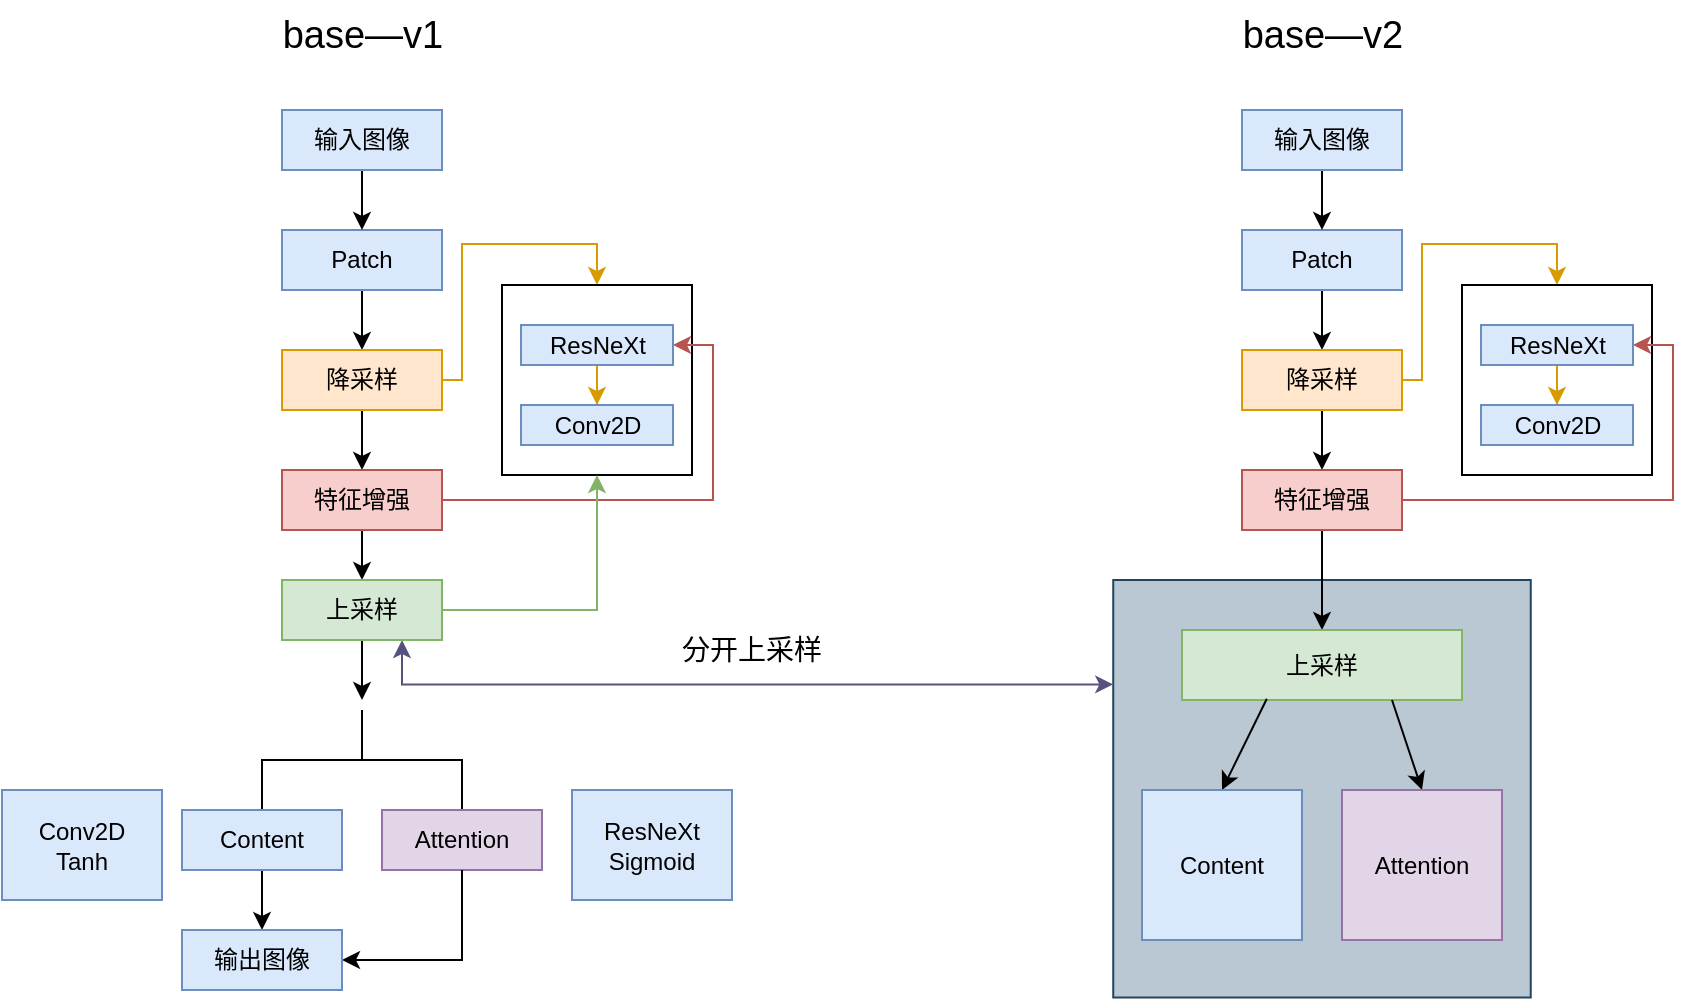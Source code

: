 <mxfile version="16.5.1" type="device"><diagram id="U7cci7hzwSMAmewQzS50" name="第 1 页"><mxGraphModel dx="1997" dy="731" grid="1" gridSize="5" guides="1" tooltips="1" connect="1" arrows="1" fold="1" page="1" pageScale="1" pageWidth="827" pageHeight="1169" background="none" math="0" shadow="0"><root><mxCell id="0"/><mxCell id="1" parent="0"/><mxCell id="PmEDwuonKdhk83vYloXX-67" value="" style="whiteSpace=wrap;html=1;aspect=fixed;strokeWidth=1;fillColor=#bac8d3;strokeColor=#23445d;" vertex="1" parent="1"><mxGeometry x="350.62" y="335" width="208.75" height="208.75" as="geometry"/></mxCell><mxCell id="PmEDwuonKdhk83vYloXX-3" style="edgeStyle=orthogonalEdgeStyle;rounded=0;orthogonalLoop=1;jettySize=auto;html=1;exitX=0.5;exitY=1;exitDx=0;exitDy=0;" edge="1" parent="1" source="PmEDwuonKdhk83vYloXX-1" target="PmEDwuonKdhk83vYloXX-4"><mxGeometry relative="1" as="geometry"><mxPoint x="-25" y="230" as="targetPoint"/></mxGeometry></mxCell><mxCell id="PmEDwuonKdhk83vYloXX-1" value="Patch" style="rounded=0;whiteSpace=wrap;html=1;fillColor=#dae8fc;strokeColor=#6c8ebf;" vertex="1" parent="1"><mxGeometry x="-65" y="160" width="80" height="30" as="geometry"/></mxCell><mxCell id="PmEDwuonKdhk83vYloXX-13" value="" style="edgeStyle=orthogonalEdgeStyle;rounded=0;orthogonalLoop=1;jettySize=auto;html=1;" edge="1" parent="1" source="PmEDwuonKdhk83vYloXX-4" target="PmEDwuonKdhk83vYloXX-12"><mxGeometry relative="1" as="geometry"/></mxCell><mxCell id="PmEDwuonKdhk83vYloXX-19" style="edgeStyle=orthogonalEdgeStyle;rounded=0;orthogonalLoop=1;jettySize=auto;html=1;entryX=0.5;entryY=0;entryDx=0;entryDy=0;fillColor=#ffe6cc;strokeColor=#d79b00;" edge="1" parent="1" source="PmEDwuonKdhk83vYloXX-4" target="PmEDwuonKdhk83vYloXX-6"><mxGeometry relative="1" as="geometry"><Array as="points"><mxPoint x="25" y="235"/><mxPoint x="25" y="167"/><mxPoint x="92" y="167"/></Array></mxGeometry></mxCell><mxCell id="PmEDwuonKdhk83vYloXX-4" value="降采样" style="rounded=0;whiteSpace=wrap;html=1;fillColor=#ffe6cc;strokeColor=#d79b00;" vertex="1" parent="1"><mxGeometry x="-65" y="220" width="80" height="30" as="geometry"/></mxCell><mxCell id="PmEDwuonKdhk83vYloXX-6" value="" style="whiteSpace=wrap;html=1;aspect=fixed;" vertex="1" parent="1"><mxGeometry x="45" y="187.5" width="95" height="95" as="geometry"/></mxCell><mxCell id="PmEDwuonKdhk83vYloXX-10" value="" style="edgeStyle=orthogonalEdgeStyle;rounded=0;orthogonalLoop=1;jettySize=auto;html=1;fillColor=#ffe6cc;strokeColor=#d79b00;" edge="1" parent="1" source="PmEDwuonKdhk83vYloXX-7" target="PmEDwuonKdhk83vYloXX-9"><mxGeometry relative="1" as="geometry"/></mxCell><mxCell id="PmEDwuonKdhk83vYloXX-7" value="ResNeXt" style="rounded=0;whiteSpace=wrap;html=1;fillColor=#dae8fc;strokeColor=#6c8ebf;" vertex="1" parent="1"><mxGeometry x="54.5" y="207.5" width="76" height="20" as="geometry"/></mxCell><mxCell id="PmEDwuonKdhk83vYloXX-9" value="Conv2D" style="whiteSpace=wrap;html=1;fillColor=#dae8fc;strokeColor=#6c8ebf;rounded=0;" vertex="1" parent="1"><mxGeometry x="54.5" y="247.5" width="76" height="20" as="geometry"/></mxCell><mxCell id="PmEDwuonKdhk83vYloXX-17" value="" style="edgeStyle=orthogonalEdgeStyle;rounded=0;orthogonalLoop=1;jettySize=auto;html=1;entryX=1;entryY=0.5;entryDx=0;entryDy=0;fillColor=#f8cecc;strokeColor=#b85450;" edge="1" parent="1" source="PmEDwuonKdhk83vYloXX-12" target="PmEDwuonKdhk83vYloXX-7"><mxGeometry relative="1" as="geometry"/></mxCell><mxCell id="PmEDwuonKdhk83vYloXX-21" value="" style="edgeStyle=orthogonalEdgeStyle;rounded=0;orthogonalLoop=1;jettySize=auto;html=1;" edge="1" parent="1" source="PmEDwuonKdhk83vYloXX-12" target="PmEDwuonKdhk83vYloXX-20"><mxGeometry relative="1" as="geometry"/></mxCell><mxCell id="PmEDwuonKdhk83vYloXX-12" value="特征增强" style="whiteSpace=wrap;html=1;fillColor=#f8cecc;strokeColor=#b85450;rounded=0;" vertex="1" parent="1"><mxGeometry x="-65" y="280" width="80" height="30" as="geometry"/></mxCell><mxCell id="PmEDwuonKdhk83vYloXX-15" style="edgeStyle=orthogonalEdgeStyle;rounded=0;orthogonalLoop=1;jettySize=auto;html=1;entryX=0.5;entryY=0;entryDx=0;entryDy=0;" edge="1" parent="1" source="PmEDwuonKdhk83vYloXX-14" target="PmEDwuonKdhk83vYloXX-1"><mxGeometry relative="1" as="geometry"/></mxCell><mxCell id="PmEDwuonKdhk83vYloXX-14" value="输入图像" style="rounded=0;whiteSpace=wrap;html=1;fillColor=#dae8fc;strokeColor=#6c8ebf;" vertex="1" parent="1"><mxGeometry x="-65" y="100" width="80" height="30" as="geometry"/></mxCell><mxCell id="PmEDwuonKdhk83vYloXX-22" style="edgeStyle=orthogonalEdgeStyle;rounded=0;orthogonalLoop=1;jettySize=auto;html=1;entryX=0.5;entryY=1;entryDx=0;entryDy=0;fillColor=#d5e8d4;strokeColor=#82b366;" edge="1" parent="1" source="PmEDwuonKdhk83vYloXX-20" target="PmEDwuonKdhk83vYloXX-6"><mxGeometry relative="1" as="geometry"/></mxCell><mxCell id="PmEDwuonKdhk83vYloXX-23" style="edgeStyle=orthogonalEdgeStyle;rounded=0;orthogonalLoop=1;jettySize=auto;html=1;" edge="1" parent="1" source="PmEDwuonKdhk83vYloXX-20"><mxGeometry relative="1" as="geometry"><mxPoint x="-25" y="395" as="targetPoint"/></mxGeometry></mxCell><mxCell id="PmEDwuonKdhk83vYloXX-71" style="edgeStyle=orthogonalEdgeStyle;rounded=0;orthogonalLoop=1;jettySize=auto;html=1;exitX=0.75;exitY=1;exitDx=0;exitDy=0;entryX=0;entryY=0.25;entryDx=0;entryDy=0;fontSize=19;fillColor=#d0cee2;strokeColor=#56517e;startArrow=classic;startFill=1;" edge="1" parent="1" source="PmEDwuonKdhk83vYloXX-20" target="PmEDwuonKdhk83vYloXX-67"><mxGeometry relative="1" as="geometry"/></mxCell><mxCell id="PmEDwuonKdhk83vYloXX-20" value="上采样" style="whiteSpace=wrap;html=1;fillColor=#d5e8d4;strokeColor=#82b366;rounded=0;" vertex="1" parent="1"><mxGeometry x="-65" y="335" width="80" height="30" as="geometry"/></mxCell><mxCell id="PmEDwuonKdhk83vYloXX-24" value="" style="strokeWidth=1;html=1;shape=mxgraph.flowchart.annotation_2;align=left;labelPosition=right;pointerEvents=1;rotation=90;" vertex="1" parent="1"><mxGeometry x="-50" y="375" width="50" height="100" as="geometry"/></mxCell><mxCell id="PmEDwuonKdhk83vYloXX-27" style="edgeStyle=orthogonalEdgeStyle;rounded=0;orthogonalLoop=1;jettySize=auto;html=1;exitX=0.5;exitY=1;exitDx=0;exitDy=0;" edge="1" parent="1" source="PmEDwuonKdhk83vYloXX-25"><mxGeometry relative="1" as="geometry"><mxPoint x="-75" y="510" as="targetPoint"/></mxGeometry></mxCell><mxCell id="PmEDwuonKdhk83vYloXX-25" value="Content" style="whiteSpace=wrap;html=1;fillColor=#dae8fc;strokeColor=#6c8ebf;rounded=0;" vertex="1" parent="1"><mxGeometry x="-115" y="450" width="80" height="30" as="geometry"/></mxCell><mxCell id="PmEDwuonKdhk83vYloXX-26" value="Attention" style="whiteSpace=wrap;html=1;fillColor=#e1d5e7;strokeColor=#9673a6;rounded=0;" vertex="1" parent="1"><mxGeometry x="-15" y="450" width="80" height="30" as="geometry"/></mxCell><mxCell id="PmEDwuonKdhk83vYloXX-28" value="Conv2D&lt;br&gt;Tanh" style="whiteSpace=wrap;html=1;fillColor=#dae8fc;strokeColor=#6c8ebf;rounded=0;" vertex="1" parent="1"><mxGeometry x="-205" y="440" width="80" height="55" as="geometry"/></mxCell><mxCell id="PmEDwuonKdhk83vYloXX-30" value="ResNeXt&lt;br&gt;Sigmoid" style="whiteSpace=wrap;html=1;fillColor=#dae8fc;strokeColor=#6c8ebf;rounded=0;" vertex="1" parent="1"><mxGeometry x="80" y="440" width="80" height="55" as="geometry"/></mxCell><mxCell id="PmEDwuonKdhk83vYloXX-31" value="" style="edgeStyle=segmentEdgeStyle;endArrow=classic;html=1;rounded=0;entryX=1;entryY=0.5;entryDx=0;entryDy=0;" edge="1" parent="1" target="PmEDwuonKdhk83vYloXX-32"><mxGeometry width="50" height="50" relative="1" as="geometry"><mxPoint x="25" y="480" as="sourcePoint"/><mxPoint x="-40" y="535" as="targetPoint"/><Array as="points"><mxPoint x="25" y="525"/></Array></mxGeometry></mxCell><mxCell id="PmEDwuonKdhk83vYloXX-32" value="输出图像" style="rounded=0;whiteSpace=wrap;html=1;fillColor=#dae8fc;strokeColor=#6c8ebf;" vertex="1" parent="1"><mxGeometry x="-115" y="510" width="80" height="30" as="geometry"/></mxCell><mxCell id="PmEDwuonKdhk83vYloXX-33" style="edgeStyle=orthogonalEdgeStyle;rounded=0;orthogonalLoop=1;jettySize=auto;html=1;exitX=0.5;exitY=1;exitDx=0;exitDy=0;" edge="1" parent="1" source="PmEDwuonKdhk83vYloXX-34" target="PmEDwuonKdhk83vYloXX-37"><mxGeometry relative="1" as="geometry"><mxPoint x="455" y="230" as="targetPoint"/></mxGeometry></mxCell><mxCell id="PmEDwuonKdhk83vYloXX-34" value="Patch" style="rounded=0;whiteSpace=wrap;html=1;fillColor=#dae8fc;strokeColor=#6c8ebf;" vertex="1" parent="1"><mxGeometry x="415" y="160" width="80" height="30" as="geometry"/></mxCell><mxCell id="PmEDwuonKdhk83vYloXX-35" value="" style="edgeStyle=orthogonalEdgeStyle;rounded=0;orthogonalLoop=1;jettySize=auto;html=1;" edge="1" parent="1" source="PmEDwuonKdhk83vYloXX-37" target="PmEDwuonKdhk83vYloXX-44"><mxGeometry relative="1" as="geometry"/></mxCell><mxCell id="PmEDwuonKdhk83vYloXX-36" style="edgeStyle=orthogonalEdgeStyle;rounded=0;orthogonalLoop=1;jettySize=auto;html=1;entryX=0.5;entryY=0;entryDx=0;entryDy=0;fillColor=#ffe6cc;strokeColor=#d79b00;" edge="1" parent="1" source="PmEDwuonKdhk83vYloXX-37" target="PmEDwuonKdhk83vYloXX-38"><mxGeometry relative="1" as="geometry"><Array as="points"><mxPoint x="505" y="235"/><mxPoint x="505" y="167"/><mxPoint x="572" y="167"/></Array></mxGeometry></mxCell><mxCell id="PmEDwuonKdhk83vYloXX-37" value="降采样" style="rounded=0;whiteSpace=wrap;html=1;fillColor=#ffe6cc;strokeColor=#d79b00;" vertex="1" parent="1"><mxGeometry x="415" y="220" width="80" height="30" as="geometry"/></mxCell><mxCell id="PmEDwuonKdhk83vYloXX-38" value="" style="whiteSpace=wrap;html=1;aspect=fixed;" vertex="1" parent="1"><mxGeometry x="525" y="187.5" width="95" height="95" as="geometry"/></mxCell><mxCell id="PmEDwuonKdhk83vYloXX-39" value="" style="edgeStyle=orthogonalEdgeStyle;rounded=0;orthogonalLoop=1;jettySize=auto;html=1;fillColor=#ffe6cc;strokeColor=#d79b00;" edge="1" parent="1" source="PmEDwuonKdhk83vYloXX-40" target="PmEDwuonKdhk83vYloXX-41"><mxGeometry relative="1" as="geometry"/></mxCell><mxCell id="PmEDwuonKdhk83vYloXX-40" value="ResNeXt" style="rounded=0;whiteSpace=wrap;html=1;fillColor=#dae8fc;strokeColor=#6c8ebf;" vertex="1" parent="1"><mxGeometry x="534.5" y="207.5" width="76" height="20" as="geometry"/></mxCell><mxCell id="PmEDwuonKdhk83vYloXX-41" value="Conv2D" style="whiteSpace=wrap;html=1;fillColor=#dae8fc;strokeColor=#6c8ebf;rounded=0;" vertex="1" parent="1"><mxGeometry x="534.5" y="247.5" width="76" height="20" as="geometry"/></mxCell><mxCell id="PmEDwuonKdhk83vYloXX-42" value="" style="edgeStyle=orthogonalEdgeStyle;rounded=0;orthogonalLoop=1;jettySize=auto;html=1;entryX=1;entryY=0.5;entryDx=0;entryDy=0;fillColor=#f8cecc;strokeColor=#b85450;" edge="1" parent="1" source="PmEDwuonKdhk83vYloXX-44" target="PmEDwuonKdhk83vYloXX-40"><mxGeometry relative="1" as="geometry"/></mxCell><mxCell id="PmEDwuonKdhk83vYloXX-43" value="" style="edgeStyle=orthogonalEdgeStyle;rounded=0;orthogonalLoop=1;jettySize=auto;html=1;" edge="1" parent="1" source="PmEDwuonKdhk83vYloXX-44" target="PmEDwuonKdhk83vYloXX-49"><mxGeometry relative="1" as="geometry"/></mxCell><mxCell id="PmEDwuonKdhk83vYloXX-44" value="特征增强" style="whiteSpace=wrap;html=1;fillColor=#f8cecc;strokeColor=#b85450;rounded=0;" vertex="1" parent="1"><mxGeometry x="415" y="280" width="80" height="30" as="geometry"/></mxCell><mxCell id="PmEDwuonKdhk83vYloXX-45" style="edgeStyle=orthogonalEdgeStyle;rounded=0;orthogonalLoop=1;jettySize=auto;html=1;entryX=0.5;entryY=0;entryDx=0;entryDy=0;" edge="1" parent="1" source="PmEDwuonKdhk83vYloXX-46" target="PmEDwuonKdhk83vYloXX-34"><mxGeometry relative="1" as="geometry"/></mxCell><mxCell id="PmEDwuonKdhk83vYloXX-46" value="输入图像" style="rounded=0;whiteSpace=wrap;html=1;fillColor=#dae8fc;strokeColor=#6c8ebf;" vertex="1" parent="1"><mxGeometry x="415" y="100" width="80" height="30" as="geometry"/></mxCell><mxCell id="PmEDwuonKdhk83vYloXX-49" value="上采样" style="whiteSpace=wrap;html=1;fillColor=#d5e8d4;strokeColor=#82b366;rounded=0;" vertex="1" parent="1"><mxGeometry x="385" y="360" width="140" height="35" as="geometry"/></mxCell><mxCell id="PmEDwuonKdhk83vYloXX-62" value="" style="endArrow=classic;html=1;rounded=0;exitX=0.303;exitY=0.983;exitDx=0;exitDy=0;exitPerimeter=0;entryX=0.5;entryY=0;entryDx=0;entryDy=0;" edge="1" parent="1" source="PmEDwuonKdhk83vYloXX-49" target="PmEDwuonKdhk83vYloXX-65"><mxGeometry width="50" height="50" relative="1" as="geometry"><mxPoint x="440" y="377.5" as="sourcePoint"/><mxPoint x="405" y="437.5" as="targetPoint"/></mxGeometry></mxCell><mxCell id="PmEDwuonKdhk83vYloXX-64" value="" style="endArrow=classic;html=1;rounded=0;exitX=0.75;exitY=1;exitDx=0;exitDy=0;entryX=0.5;entryY=0;entryDx=0;entryDy=0;" edge="1" parent="1" source="PmEDwuonKdhk83vYloXX-49" target="PmEDwuonKdhk83vYloXX-66"><mxGeometry width="50" height="50" relative="1" as="geometry"><mxPoint x="485" y="390" as="sourcePoint"/><mxPoint x="510" y="437.5" as="targetPoint"/></mxGeometry></mxCell><mxCell id="PmEDwuonKdhk83vYloXX-65" value="Content" style="whiteSpace=wrap;html=1;fillColor=#dae8fc;strokeColor=#6c8ebf;rounded=0;" vertex="1" parent="1"><mxGeometry x="365" y="440" width="80" height="75" as="geometry"/></mxCell><mxCell id="PmEDwuonKdhk83vYloXX-66" value="Attention" style="whiteSpace=wrap;html=1;fillColor=#e1d5e7;strokeColor=#9673a6;rounded=0;" vertex="1" parent="1"><mxGeometry x="465" y="440" width="80" height="75" as="geometry"/></mxCell><mxCell id="PmEDwuonKdhk83vYloXX-68" value="base—v1" style="text;html=1;strokeColor=none;fillColor=none;align=center;verticalAlign=middle;whiteSpace=wrap;rounded=0;fontSize=19;" vertex="1" parent="1"><mxGeometry x="-87.5" y="45" width="125" height="35" as="geometry"/></mxCell><mxCell id="PmEDwuonKdhk83vYloXX-69" value="base—v2" style="text;html=1;strokeColor=none;fillColor=none;align=center;verticalAlign=middle;whiteSpace=wrap;rounded=0;fontSize=19;" vertex="1" parent="1"><mxGeometry x="392.5" y="45" width="125" height="35" as="geometry"/></mxCell><mxCell id="PmEDwuonKdhk83vYloXX-73" value="分开上采样" style="text;html=1;strokeColor=none;fillColor=none;align=center;verticalAlign=middle;whiteSpace=wrap;rounded=0;fontSize=14;" vertex="1" parent="1"><mxGeometry x="115" y="355" width="110" height="30" as="geometry"/></mxCell></root></mxGraphModel></diagram></mxfile>